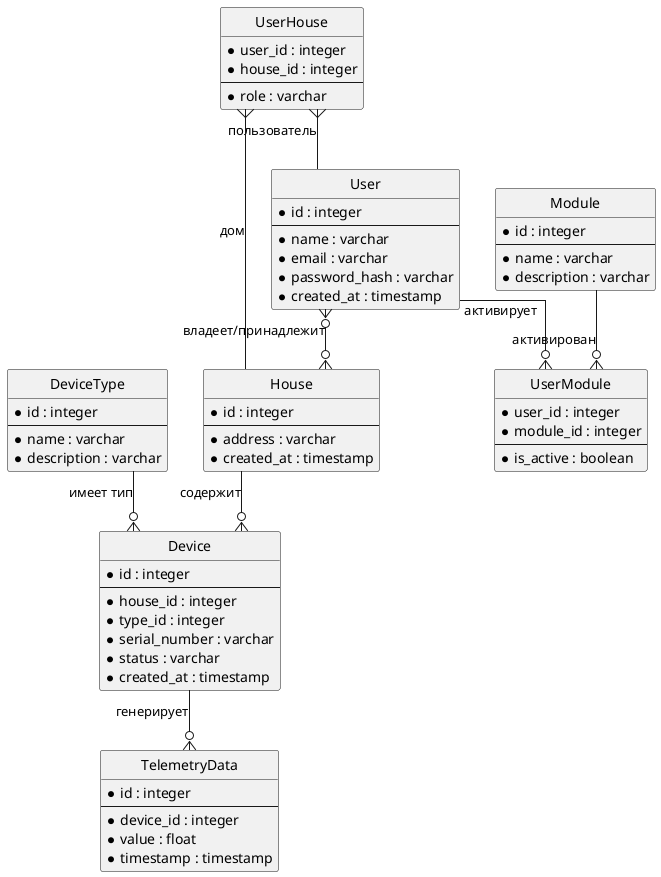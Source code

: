 @startuml
' Настройки диаграммы
hide circle
skinparam linetype ortho

' Сущности
entity User {
  *id : integer
  --
  *name : varchar
  *email : varchar
  *password_hash : varchar
  *created_at : timestamp
}

entity House {
  *id : integer
  --
  *address : varchar
  *created_at : timestamp
}

entity UserHouse {
  *user_id : integer
  *house_id : integer
  --
  *role : varchar
}

entity DeviceType {
  *id : integer
  --
  *name : varchar
  *description : varchar
}

entity Device {
  *id : integer
  --
  *house_id : integer
  *type_id : integer
  *serial_number : varchar
  *status : varchar
  *created_at : timestamp
}

entity TelemetryData {
  *id : integer
  --
  *device_id : integer
  *value : float
  *timestamp : timestamp
}

entity Module {
  *id : integer
  --
  *name : varchar
  *description : varchar
}

entity UserModule {
  *user_id : integer
  *module_id : integer
  --
  *is_active : boolean
}

' Связи
User }o--o{ House : "владеет/принадлежит"
UserHouse }-- User : "пользователь"
UserHouse }-- House : "дом"

House --o{ Device : "содержит"
DeviceType --o{ Device : "имеет тип"
Device --o{ TelemetryData : "генерирует"
User --o{ UserModule : "активирует"
Module --o{ UserModule : "активирован"

@enduml